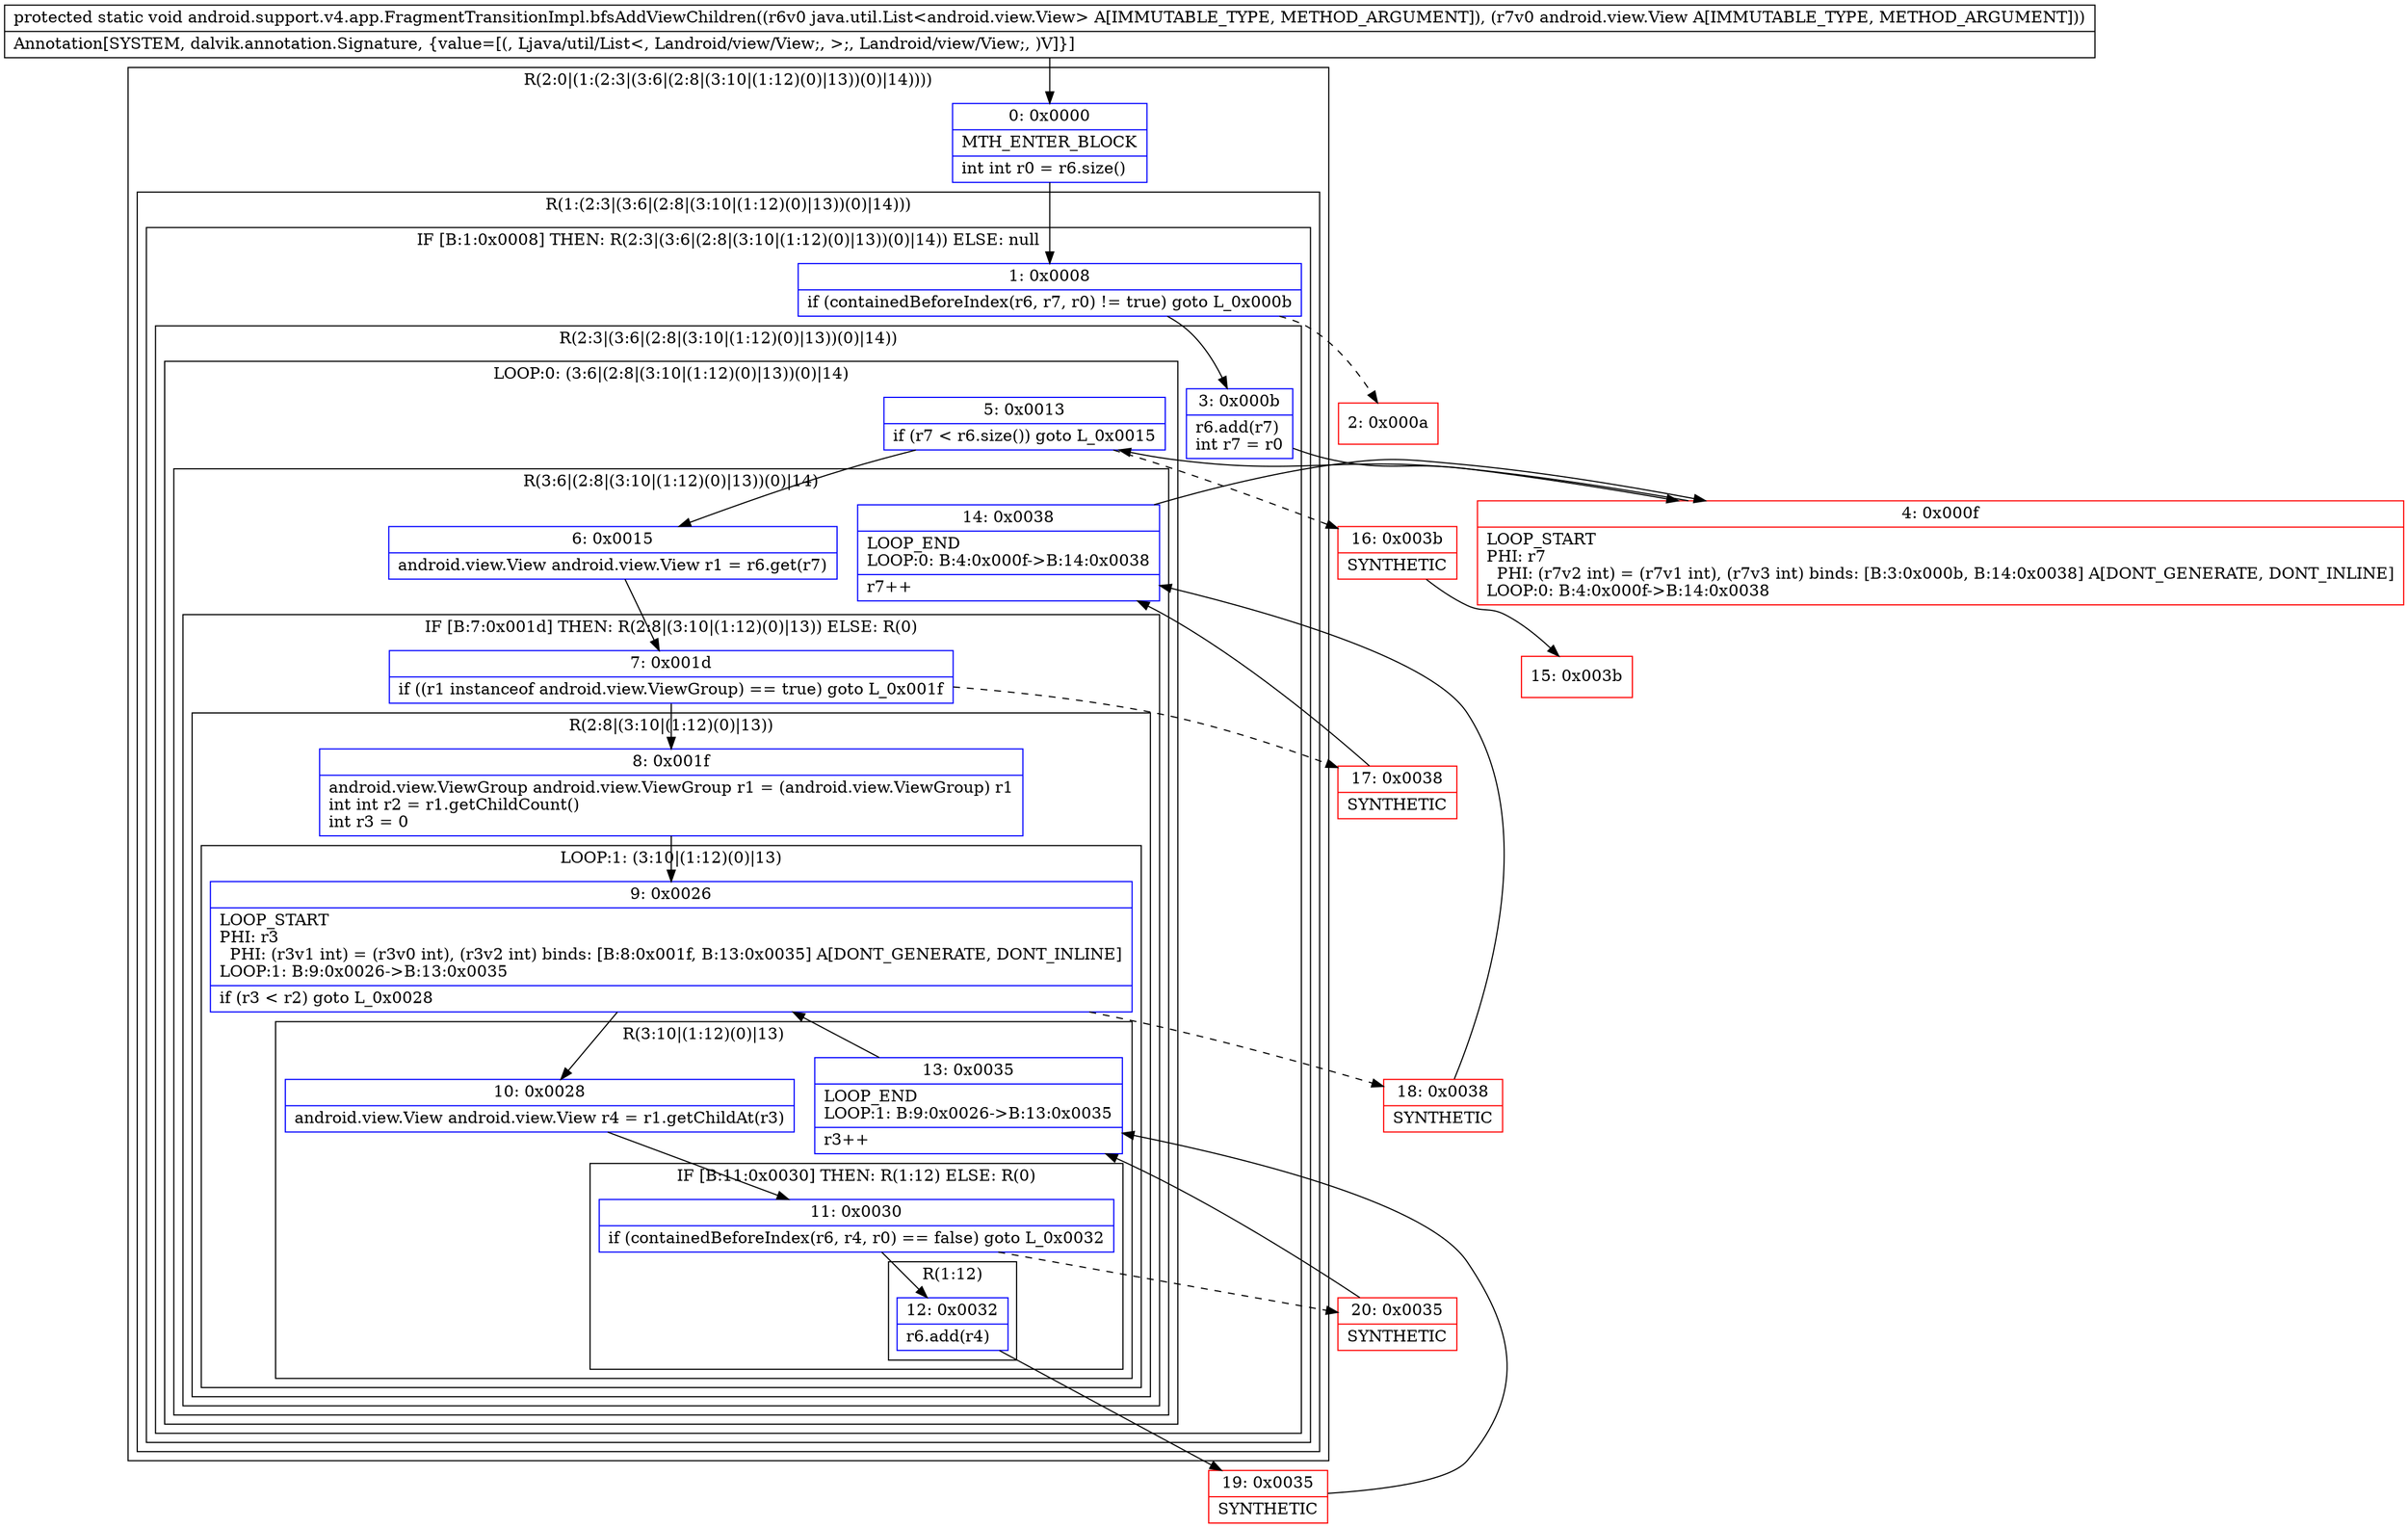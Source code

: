 digraph "CFG forandroid.support.v4.app.FragmentTransitionImpl.bfsAddViewChildren(Ljava\/util\/List;Landroid\/view\/View;)V" {
subgraph cluster_Region_2044568912 {
label = "R(2:0|(1:(2:3|(3:6|(2:8|(3:10|(1:12)(0)|13))(0)|14))))";
node [shape=record,color=blue];
Node_0 [shape=record,label="{0\:\ 0x0000|MTH_ENTER_BLOCK\l|int int r0 = r6.size()\l}"];
subgraph cluster_Region_1798332042 {
label = "R(1:(2:3|(3:6|(2:8|(3:10|(1:12)(0)|13))(0)|14)))";
node [shape=record,color=blue];
subgraph cluster_IfRegion_1957698769 {
label = "IF [B:1:0x0008] THEN: R(2:3|(3:6|(2:8|(3:10|(1:12)(0)|13))(0)|14)) ELSE: null";
node [shape=record,color=blue];
Node_1 [shape=record,label="{1\:\ 0x0008|if (containedBeforeIndex(r6, r7, r0) != true) goto L_0x000b\l}"];
subgraph cluster_Region_880596380 {
label = "R(2:3|(3:6|(2:8|(3:10|(1:12)(0)|13))(0)|14))";
node [shape=record,color=blue];
Node_3 [shape=record,label="{3\:\ 0x000b|r6.add(r7)\lint r7 = r0\l}"];
subgraph cluster_LoopRegion_311267118 {
label = "LOOP:0: (3:6|(2:8|(3:10|(1:12)(0)|13))(0)|14)";
node [shape=record,color=blue];
Node_5 [shape=record,label="{5\:\ 0x0013|if (r7 \< r6.size()) goto L_0x0015\l}"];
subgraph cluster_Region_1917619602 {
label = "R(3:6|(2:8|(3:10|(1:12)(0)|13))(0)|14)";
node [shape=record,color=blue];
Node_6 [shape=record,label="{6\:\ 0x0015|android.view.View android.view.View r1 = r6.get(r7)\l}"];
subgraph cluster_IfRegion_542013042 {
label = "IF [B:7:0x001d] THEN: R(2:8|(3:10|(1:12)(0)|13)) ELSE: R(0)";
node [shape=record,color=blue];
Node_7 [shape=record,label="{7\:\ 0x001d|if ((r1 instanceof android.view.ViewGroup) == true) goto L_0x001f\l}"];
subgraph cluster_Region_1581545898 {
label = "R(2:8|(3:10|(1:12)(0)|13))";
node [shape=record,color=blue];
Node_8 [shape=record,label="{8\:\ 0x001f|android.view.ViewGroup android.view.ViewGroup r1 = (android.view.ViewGroup) r1\lint int r2 = r1.getChildCount()\lint r3 = 0\l}"];
subgraph cluster_LoopRegion_1007731628 {
label = "LOOP:1: (3:10|(1:12)(0)|13)";
node [shape=record,color=blue];
Node_9 [shape=record,label="{9\:\ 0x0026|LOOP_START\lPHI: r3 \l  PHI: (r3v1 int) = (r3v0 int), (r3v2 int) binds: [B:8:0x001f, B:13:0x0035] A[DONT_GENERATE, DONT_INLINE]\lLOOP:1: B:9:0x0026\-\>B:13:0x0035\l|if (r3 \< r2) goto L_0x0028\l}"];
subgraph cluster_Region_715582327 {
label = "R(3:10|(1:12)(0)|13)";
node [shape=record,color=blue];
Node_10 [shape=record,label="{10\:\ 0x0028|android.view.View android.view.View r4 = r1.getChildAt(r3)\l}"];
subgraph cluster_IfRegion_116281098 {
label = "IF [B:11:0x0030] THEN: R(1:12) ELSE: R(0)";
node [shape=record,color=blue];
Node_11 [shape=record,label="{11\:\ 0x0030|if (containedBeforeIndex(r6, r4, r0) == false) goto L_0x0032\l}"];
subgraph cluster_Region_1874780090 {
label = "R(1:12)";
node [shape=record,color=blue];
Node_12 [shape=record,label="{12\:\ 0x0032|r6.add(r4)\l}"];
}
subgraph cluster_Region_1241641051 {
label = "R(0)";
node [shape=record,color=blue];
}
}
Node_13 [shape=record,label="{13\:\ 0x0035|LOOP_END\lLOOP:1: B:9:0x0026\-\>B:13:0x0035\l|r3++\l}"];
}
}
}
subgraph cluster_Region_1533507486 {
label = "R(0)";
node [shape=record,color=blue];
}
}
Node_14 [shape=record,label="{14\:\ 0x0038|LOOP_END\lLOOP:0: B:4:0x000f\-\>B:14:0x0038\l|r7++\l}"];
}
}
}
}
}
}
Node_2 [shape=record,color=red,label="{2\:\ 0x000a}"];
Node_4 [shape=record,color=red,label="{4\:\ 0x000f|LOOP_START\lPHI: r7 \l  PHI: (r7v2 int) = (r7v1 int), (r7v3 int) binds: [B:3:0x000b, B:14:0x0038] A[DONT_GENERATE, DONT_INLINE]\lLOOP:0: B:4:0x000f\-\>B:14:0x0038\l}"];
Node_15 [shape=record,color=red,label="{15\:\ 0x003b}"];
Node_16 [shape=record,color=red,label="{16\:\ 0x003b|SYNTHETIC\l}"];
Node_17 [shape=record,color=red,label="{17\:\ 0x0038|SYNTHETIC\l}"];
Node_18 [shape=record,color=red,label="{18\:\ 0x0038|SYNTHETIC\l}"];
Node_19 [shape=record,color=red,label="{19\:\ 0x0035|SYNTHETIC\l}"];
Node_20 [shape=record,color=red,label="{20\:\ 0x0035|SYNTHETIC\l}"];
MethodNode[shape=record,label="{protected static void android.support.v4.app.FragmentTransitionImpl.bfsAddViewChildren((r6v0 java.util.List\<android.view.View\> A[IMMUTABLE_TYPE, METHOD_ARGUMENT]), (r7v0 android.view.View A[IMMUTABLE_TYPE, METHOD_ARGUMENT]))  | Annotation[SYSTEM, dalvik.annotation.Signature, \{value=[(, Ljava\/util\/List\<, Landroid\/view\/View;, \>;, Landroid\/view\/View;, )V]\}]\l}"];
MethodNode -> Node_0;
Node_0 -> Node_1;
Node_1 -> Node_2[style=dashed];
Node_1 -> Node_3;
Node_3 -> Node_4;
Node_5 -> Node_6;
Node_5 -> Node_16[style=dashed];
Node_6 -> Node_7;
Node_7 -> Node_8;
Node_7 -> Node_17[style=dashed];
Node_8 -> Node_9;
Node_9 -> Node_10;
Node_9 -> Node_18[style=dashed];
Node_10 -> Node_11;
Node_11 -> Node_12;
Node_11 -> Node_20[style=dashed];
Node_12 -> Node_19;
Node_13 -> Node_9;
Node_14 -> Node_4;
Node_4 -> Node_5;
Node_16 -> Node_15;
Node_17 -> Node_14;
Node_18 -> Node_14;
Node_19 -> Node_13;
Node_20 -> Node_13;
}

